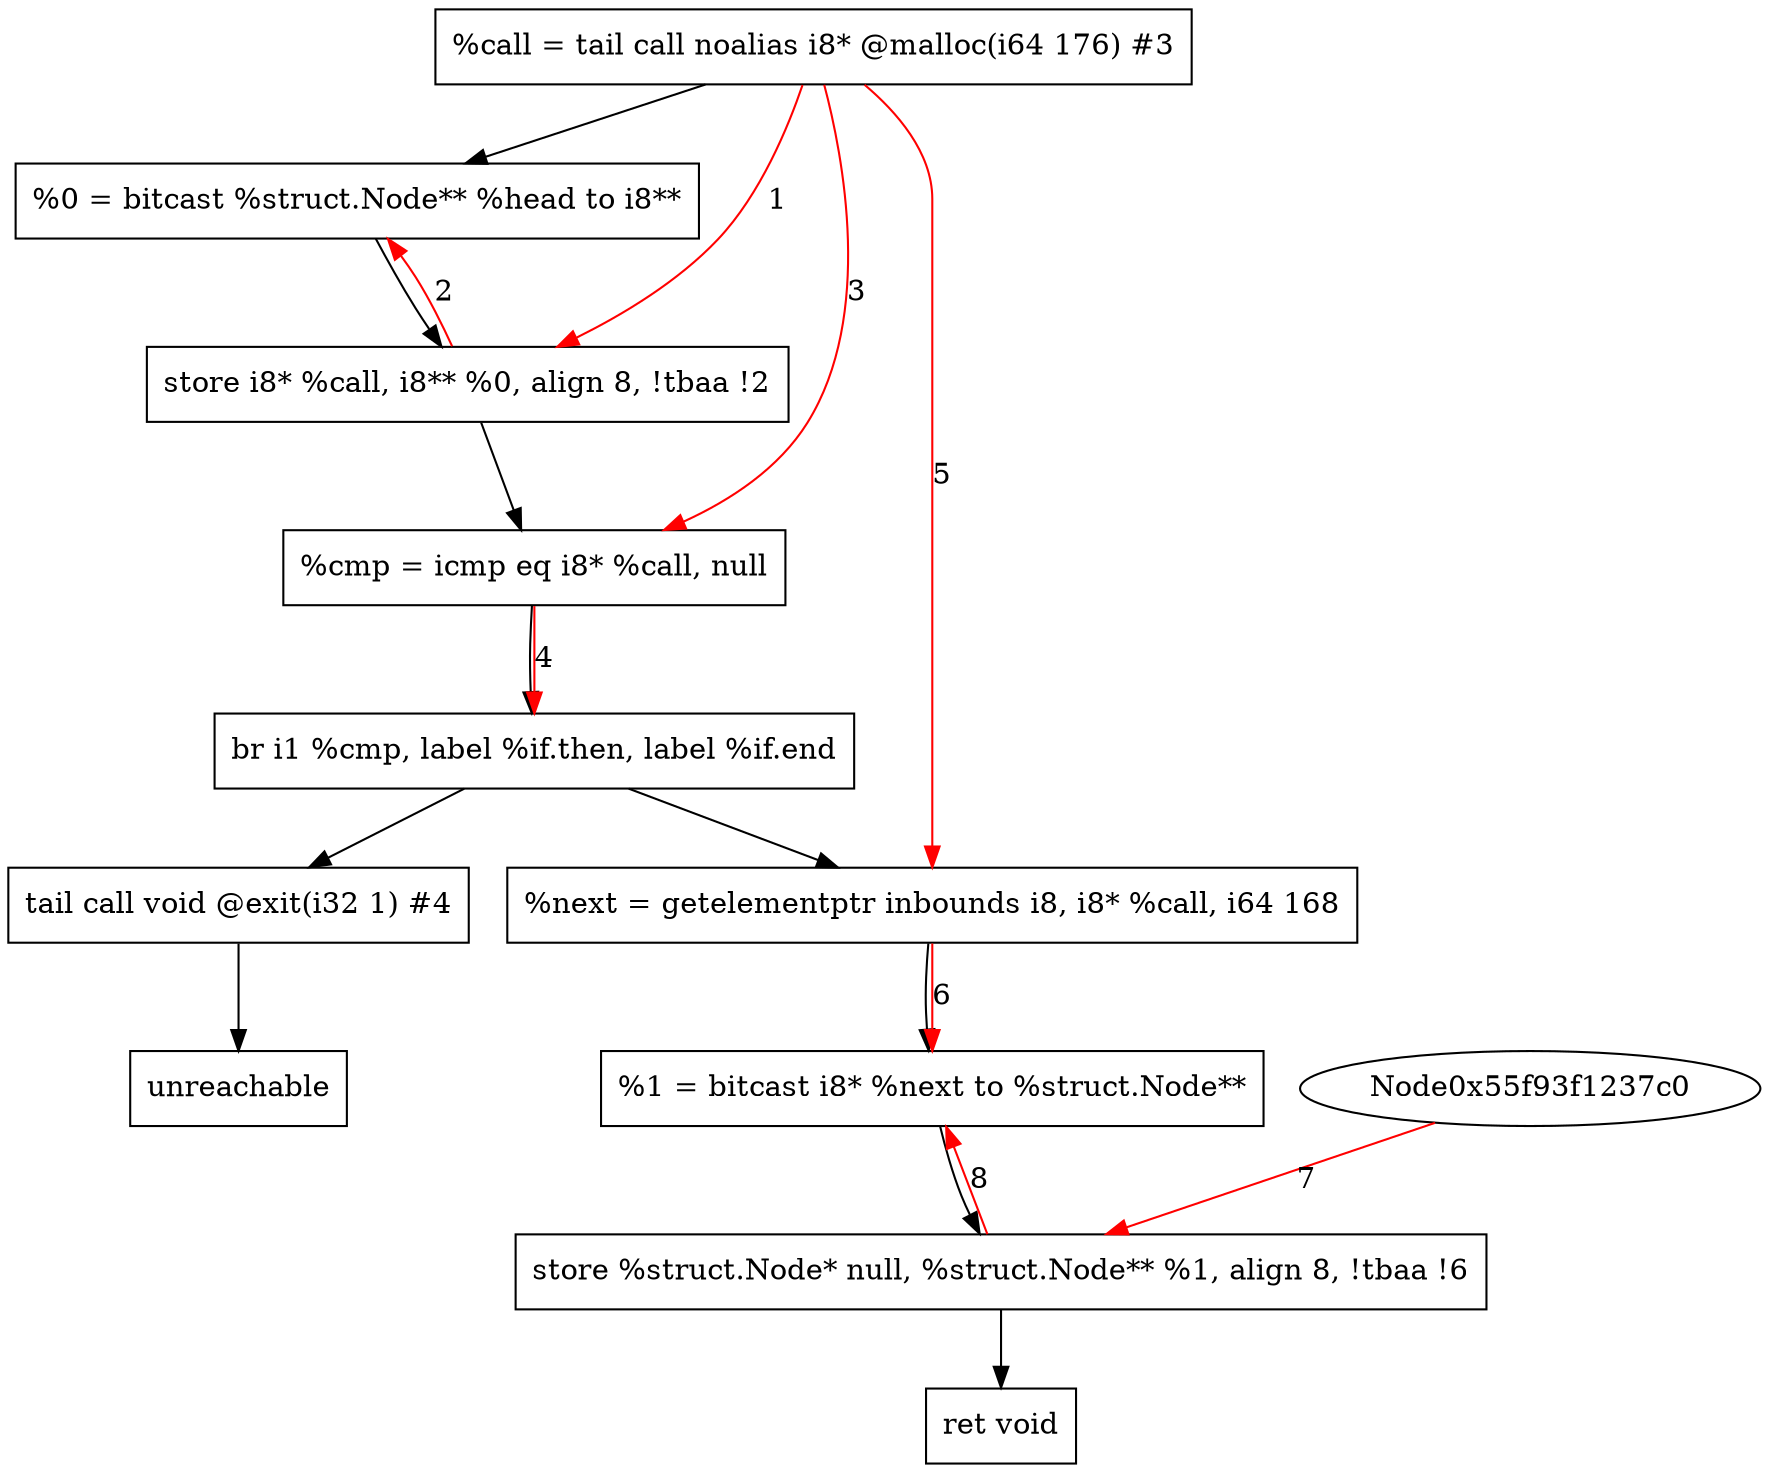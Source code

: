 digraph "CDFG for'func' function" {
	Node0x55f93f1236a0[shape=record, label="  %call = tail call noalias i8* @malloc(i64 176) #3"]
	Node0x55f93f123778[shape=record, label="  %0 = bitcast %struct.Node** %head to i8**"]
	Node0x55f93f123810[shape=record, label="  store i8* %call, i8** %0, align 8, !tbaa !2"]
	Node0x55f93f124b70[shape=record, label="  %cmp = icmp eq i8* %call, null"]
	Node0x55f93f0b8228[shape=record, label="  br i1 %cmp, label %if.then, label %if.end"]
	Node0x55f93f124e40[shape=record, label="  tail call void @exit(i32 1) #4"]
	Node0x55f93f124f00[shape=record, label="  unreachable"]
	Node0x55f93f124fa0[shape=record, label="  %next = getelementptr inbounds i8, i8* %call, i64 168"]
	Node0x55f93f124d28[shape=record, label="  %1 = bitcast i8* %next to %struct.Node**"]
	Node0x55f93f125040[shape=record, label="  store %struct.Node* null, %struct.Node** %1, align 8, !tbaa !6"]
	Node0x55f93f125130[shape=record, label="  ret void"]
	Node0x55f93f1236a0 -> Node0x55f93f123778
	Node0x55f93f123778 -> Node0x55f93f123810
	Node0x55f93f123810 -> Node0x55f93f124b70
	Node0x55f93f124b70 -> Node0x55f93f0b8228
	Node0x55f93f0b8228 -> Node0x55f93f124e40
	Node0x55f93f0b8228 -> Node0x55f93f124fa0
	Node0x55f93f124e40 -> Node0x55f93f124f00
	Node0x55f93f124fa0 -> Node0x55f93f124d28
	Node0x55f93f124d28 -> Node0x55f93f125040
	Node0x55f93f125040 -> Node0x55f93f125130
edge [color=red]
	Node0x55f93f1236a0 -> Node0x55f93f123810[label="1"]
	Node0x55f93f123810 -> Node0x55f93f123778[label="2"]
	Node0x55f93f1236a0 -> Node0x55f93f124b70[label="3"]
	Node0x55f93f124b70 -> Node0x55f93f0b8228[label="4"]
	Node0x55f93f1236a0 -> Node0x55f93f124fa0[label="5"]
	Node0x55f93f124fa0 -> Node0x55f93f124d28[label="6"]
	Node0x55f93f1237c0 -> Node0x55f93f125040[label="7"]
	Node0x55f93f125040 -> Node0x55f93f124d28[label="8"]
}
